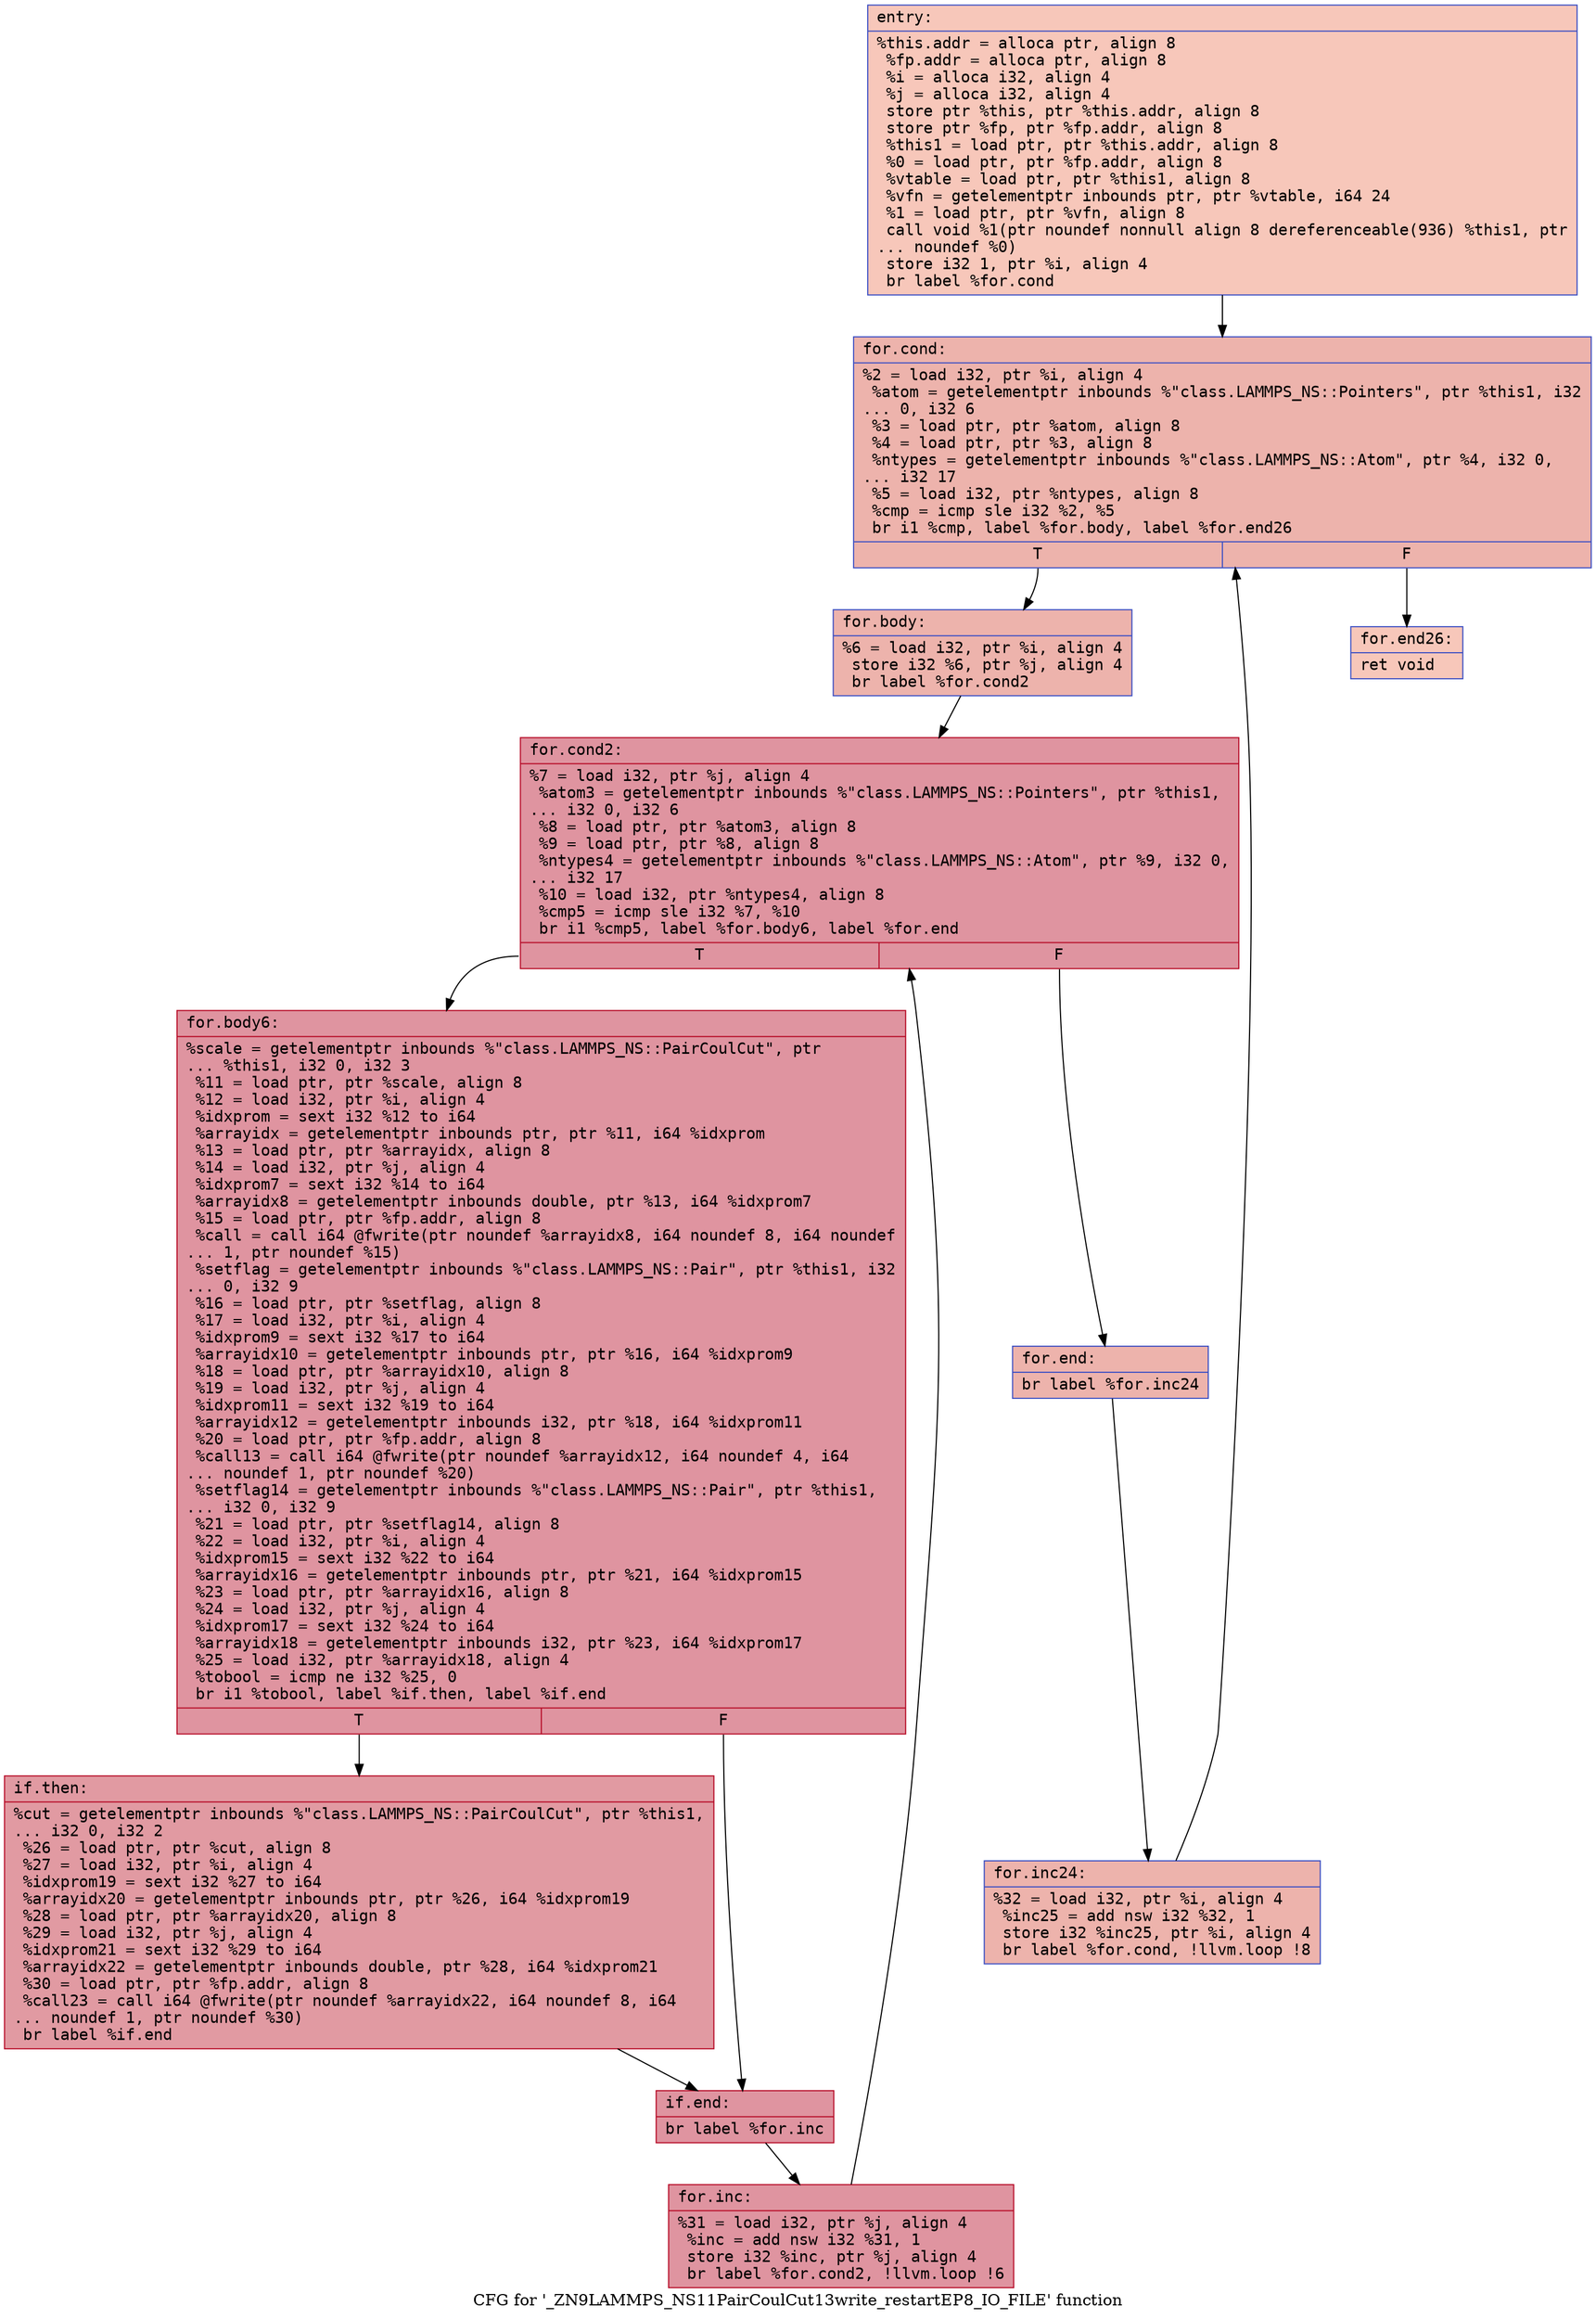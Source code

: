 digraph "CFG for '_ZN9LAMMPS_NS11PairCoulCut13write_restartEP8_IO_FILE' function" {
	label="CFG for '_ZN9LAMMPS_NS11PairCoulCut13write_restartEP8_IO_FILE' function";

	Node0x56011ebe3e20 [shape=record,color="#3d50c3ff", style=filled, fillcolor="#ec7f6370" fontname="Courier",label="{entry:\l|  %this.addr = alloca ptr, align 8\l  %fp.addr = alloca ptr, align 8\l  %i = alloca i32, align 4\l  %j = alloca i32, align 4\l  store ptr %this, ptr %this.addr, align 8\l  store ptr %fp, ptr %fp.addr, align 8\l  %this1 = load ptr, ptr %this.addr, align 8\l  %0 = load ptr, ptr %fp.addr, align 8\l  %vtable = load ptr, ptr %this1, align 8\l  %vfn = getelementptr inbounds ptr, ptr %vtable, i64 24\l  %1 = load ptr, ptr %vfn, align 8\l  call void %1(ptr noundef nonnull align 8 dereferenceable(936) %this1, ptr\l... noundef %0)\l  store i32 1, ptr %i, align 4\l  br label %for.cond\l}"];
	Node0x56011ebe3e20 -> Node0x56011ebbb470[tooltip="entry -> for.cond\nProbability 100.00%" ];
	Node0x56011ebbb470 [shape=record,color="#3d50c3ff", style=filled, fillcolor="#d6524470" fontname="Courier",label="{for.cond:\l|  %2 = load i32, ptr %i, align 4\l  %atom = getelementptr inbounds %\"class.LAMMPS_NS::Pointers\", ptr %this1, i32\l... 0, i32 6\l  %3 = load ptr, ptr %atom, align 8\l  %4 = load ptr, ptr %3, align 8\l  %ntypes = getelementptr inbounds %\"class.LAMMPS_NS::Atom\", ptr %4, i32 0,\l... i32 17\l  %5 = load i32, ptr %ntypes, align 8\l  %cmp = icmp sle i32 %2, %5\l  br i1 %cmp, label %for.body, label %for.end26\l|{<s0>T|<s1>F}}"];
	Node0x56011ebbb470:s0 -> Node0x56011ebbbb30[tooltip="for.cond -> for.body\nProbability 96.88%" ];
	Node0x56011ebbb470:s1 -> Node0x56011ebbbbb0[tooltip="for.cond -> for.end26\nProbability 3.12%" ];
	Node0x56011ebbbb30 [shape=record,color="#3d50c3ff", style=filled, fillcolor="#d6524470" fontname="Courier",label="{for.body:\l|  %6 = load i32, ptr %i, align 4\l  store i32 %6, ptr %j, align 4\l  br label %for.cond2\l}"];
	Node0x56011ebbbb30 -> Node0x56011ebbbe00[tooltip="for.body -> for.cond2\nProbability 100.00%" ];
	Node0x56011ebbbe00 [shape=record,color="#b70d28ff", style=filled, fillcolor="#b70d2870" fontname="Courier",label="{for.cond2:\l|  %7 = load i32, ptr %j, align 4\l  %atom3 = getelementptr inbounds %\"class.LAMMPS_NS::Pointers\", ptr %this1,\l... i32 0, i32 6\l  %8 = load ptr, ptr %atom3, align 8\l  %9 = load ptr, ptr %8, align 8\l  %ntypes4 = getelementptr inbounds %\"class.LAMMPS_NS::Atom\", ptr %9, i32 0,\l... i32 17\l  %10 = load i32, ptr %ntypes4, align 8\l  %cmp5 = icmp sle i32 %7, %10\l  br i1 %cmp5, label %for.body6, label %for.end\l|{<s0>T|<s1>F}}"];
	Node0x56011ebbbe00:s0 -> Node0x56011ebbc360[tooltip="for.cond2 -> for.body6\nProbability 96.88%" ];
	Node0x56011ebbbe00:s1 -> Node0x56011ebbc3e0[tooltip="for.cond2 -> for.end\nProbability 3.12%" ];
	Node0x56011ebbc360 [shape=record,color="#b70d28ff", style=filled, fillcolor="#b70d2870" fontname="Courier",label="{for.body6:\l|  %scale = getelementptr inbounds %\"class.LAMMPS_NS::PairCoulCut\", ptr\l... %this1, i32 0, i32 3\l  %11 = load ptr, ptr %scale, align 8\l  %12 = load i32, ptr %i, align 4\l  %idxprom = sext i32 %12 to i64\l  %arrayidx = getelementptr inbounds ptr, ptr %11, i64 %idxprom\l  %13 = load ptr, ptr %arrayidx, align 8\l  %14 = load i32, ptr %j, align 4\l  %idxprom7 = sext i32 %14 to i64\l  %arrayidx8 = getelementptr inbounds double, ptr %13, i64 %idxprom7\l  %15 = load ptr, ptr %fp.addr, align 8\l  %call = call i64 @fwrite(ptr noundef %arrayidx8, i64 noundef 8, i64 noundef\l... 1, ptr noundef %15)\l  %setflag = getelementptr inbounds %\"class.LAMMPS_NS::Pair\", ptr %this1, i32\l... 0, i32 9\l  %16 = load ptr, ptr %setflag, align 8\l  %17 = load i32, ptr %i, align 4\l  %idxprom9 = sext i32 %17 to i64\l  %arrayidx10 = getelementptr inbounds ptr, ptr %16, i64 %idxprom9\l  %18 = load ptr, ptr %arrayidx10, align 8\l  %19 = load i32, ptr %j, align 4\l  %idxprom11 = sext i32 %19 to i64\l  %arrayidx12 = getelementptr inbounds i32, ptr %18, i64 %idxprom11\l  %20 = load ptr, ptr %fp.addr, align 8\l  %call13 = call i64 @fwrite(ptr noundef %arrayidx12, i64 noundef 4, i64\l... noundef 1, ptr noundef %20)\l  %setflag14 = getelementptr inbounds %\"class.LAMMPS_NS::Pair\", ptr %this1,\l... i32 0, i32 9\l  %21 = load ptr, ptr %setflag14, align 8\l  %22 = load i32, ptr %i, align 4\l  %idxprom15 = sext i32 %22 to i64\l  %arrayidx16 = getelementptr inbounds ptr, ptr %21, i64 %idxprom15\l  %23 = load ptr, ptr %arrayidx16, align 8\l  %24 = load i32, ptr %j, align 4\l  %idxprom17 = sext i32 %24 to i64\l  %arrayidx18 = getelementptr inbounds i32, ptr %23, i64 %idxprom17\l  %25 = load i32, ptr %arrayidx18, align 4\l  %tobool = icmp ne i32 %25, 0\l  br i1 %tobool, label %if.then, label %if.end\l|{<s0>T|<s1>F}}"];
	Node0x56011ebbc360:s0 -> Node0x56011ebbdd50[tooltip="for.body6 -> if.then\nProbability 62.50%" ];
	Node0x56011ebbc360:s1 -> Node0x56011ebbddc0[tooltip="for.body6 -> if.end\nProbability 37.50%" ];
	Node0x56011ebbdd50 [shape=record,color="#b70d28ff", style=filled, fillcolor="#bb1b2c70" fontname="Courier",label="{if.then:\l|  %cut = getelementptr inbounds %\"class.LAMMPS_NS::PairCoulCut\", ptr %this1,\l... i32 0, i32 2\l  %26 = load ptr, ptr %cut, align 8\l  %27 = load i32, ptr %i, align 4\l  %idxprom19 = sext i32 %27 to i64\l  %arrayidx20 = getelementptr inbounds ptr, ptr %26, i64 %idxprom19\l  %28 = load ptr, ptr %arrayidx20, align 8\l  %29 = load i32, ptr %j, align 4\l  %idxprom21 = sext i32 %29 to i64\l  %arrayidx22 = getelementptr inbounds double, ptr %28, i64 %idxprom21\l  %30 = load ptr, ptr %fp.addr, align 8\l  %call23 = call i64 @fwrite(ptr noundef %arrayidx22, i64 noundef 8, i64\l... noundef 1, ptr noundef %30)\l  br label %if.end\l}"];
	Node0x56011ebbdd50 -> Node0x56011ebbddc0[tooltip="if.then -> if.end\nProbability 100.00%" ];
	Node0x56011ebbddc0 [shape=record,color="#b70d28ff", style=filled, fillcolor="#b70d2870" fontname="Courier",label="{if.end:\l|  br label %for.inc\l}"];
	Node0x56011ebbddc0 -> Node0x56011ebbe7b0[tooltip="if.end -> for.inc\nProbability 100.00%" ];
	Node0x56011ebbe7b0 [shape=record,color="#b70d28ff", style=filled, fillcolor="#b70d2870" fontname="Courier",label="{for.inc:\l|  %31 = load i32, ptr %j, align 4\l  %inc = add nsw i32 %31, 1\l  store i32 %inc, ptr %j, align 4\l  br label %for.cond2, !llvm.loop !6\l}"];
	Node0x56011ebbe7b0 -> Node0x56011ebbbe00[tooltip="for.inc -> for.cond2\nProbability 100.00%" ];
	Node0x56011ebbc3e0 [shape=record,color="#3d50c3ff", style=filled, fillcolor="#d6524470" fontname="Courier",label="{for.end:\l|  br label %for.inc24\l}"];
	Node0x56011ebbc3e0 -> Node0x56011ebbe890[tooltip="for.end -> for.inc24\nProbability 100.00%" ];
	Node0x56011ebbe890 [shape=record,color="#3d50c3ff", style=filled, fillcolor="#d6524470" fontname="Courier",label="{for.inc24:\l|  %32 = load i32, ptr %i, align 4\l  %inc25 = add nsw i32 %32, 1\l  store i32 %inc25, ptr %i, align 4\l  br label %for.cond, !llvm.loop !8\l}"];
	Node0x56011ebbe890 -> Node0x56011ebbb470[tooltip="for.inc24 -> for.cond\nProbability 100.00%" ];
	Node0x56011ebbbbb0 [shape=record,color="#3d50c3ff", style=filled, fillcolor="#ec7f6370" fontname="Courier",label="{for.end26:\l|  ret void\l}"];
}

